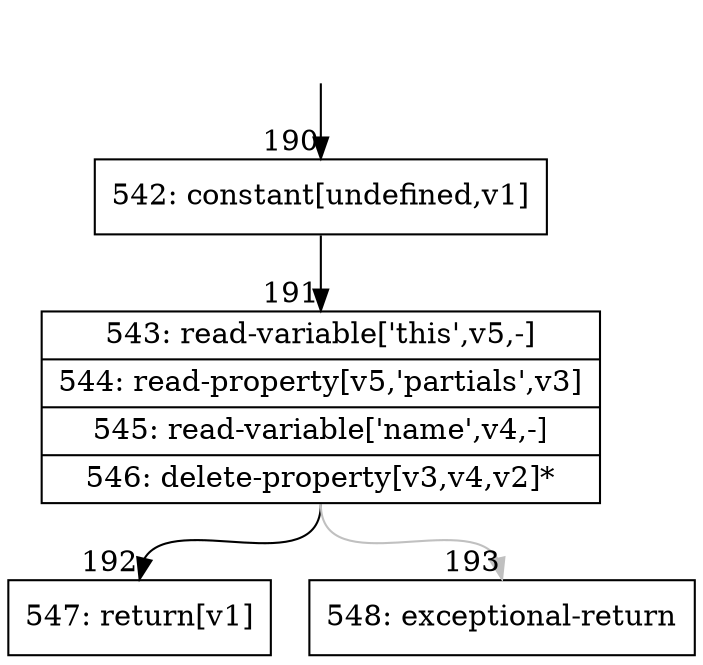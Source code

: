 digraph {
rankdir="TD"
BB_entry21[shape=none,label=""];
BB_entry21 -> BB190 [tailport=s, headport=n, headlabel="    190"]
BB190 [shape=record label="{542: constant[undefined,v1]}" ] 
BB190 -> BB191 [tailport=s, headport=n, headlabel="      191"]
BB191 [shape=record label="{543: read-variable['this',v5,-]|544: read-property[v5,'partials',v3]|545: read-variable['name',v4,-]|546: delete-property[v3,v4,v2]*}" ] 
BB191 -> BB192 [tailport=s, headport=n, headlabel="      192"]
BB191 -> BB193 [tailport=s, headport=n, color=gray, headlabel="      193"]
BB192 [shape=record label="{547: return[v1]}" ] 
BB193 [shape=record label="{548: exceptional-return}" ] 
//#$~ 241
}
